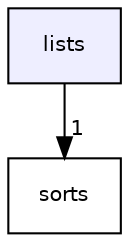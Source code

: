 digraph "lists" {
  compound=true
  node [ fontsize="10", fontname="Helvetica"];
  edge [ labelfontsize="10", labelfontname="Helvetica"];
  dir_88e83b323b1505860124d2ed54134942 [shape=box, label="lists", style="filled", fillcolor="#eeeeff", pencolor="black", URL="dir_88e83b323b1505860124d2ed54134942.html"];
  dir_fa753ffa6e3c9acb810fc37ee5c68b6e [shape=box label="sorts" URL="dir_fa753ffa6e3c9acb810fc37ee5c68b6e.html"];
  dir_88e83b323b1505860124d2ed54134942->dir_fa753ffa6e3c9acb810fc37ee5c68b6e [headlabel="1", labeldistance=1.5 headhref="dir_000003_000004.html"];
}
